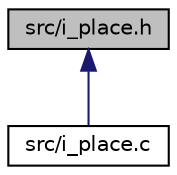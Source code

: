 digraph "src/i_place.h"
{
 // LATEX_PDF_SIZE
  edge [fontname="Helvetica",fontsize="10",labelfontname="Helvetica",labelfontsize="10"];
  node [fontname="Helvetica",fontsize="10",shape=record];
  Node1 [label="src/i_place.h",height=0.2,width=0.4,color="black", fillcolor="grey75", style="filled", fontcolor="black",tooltip="Map spot graph."];
  Node1 -> Node2 [dir="back",color="midnightblue",fontsize="10",style="solid",fontname="Helvetica"];
  Node2 [label="src/i_place.c",height=0.2,width=0.4,color="black", fillcolor="white", style="filled",URL="$i__place_8c.html",tooltip="Map spot graph implementation."];
}
